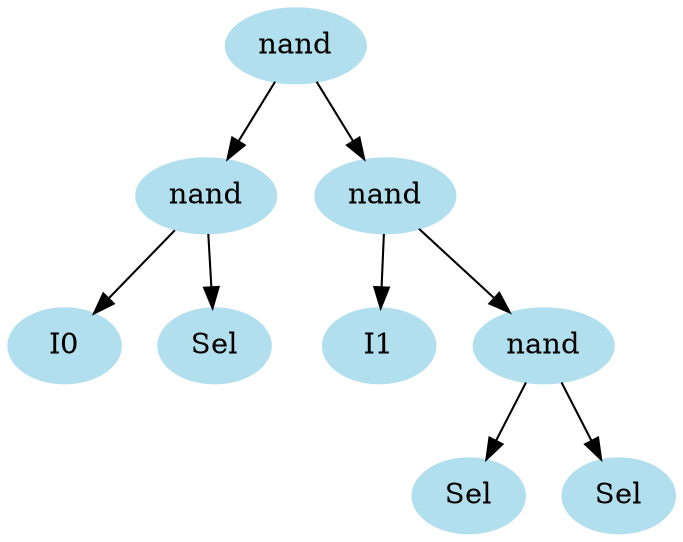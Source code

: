digraph unix {
	node [color=lightblue2 style=filled]
	size="6,6"
	gate_0 [label=nand]
	gate_1 [label=nand]
	ins_0 [label=I0]
	ins_1 [label=Sel]
	gate_2 [label=nand]
	ins_2 [label=I1]
	gate_3 [label=nand]
	ins_3 [label=Sel]
	ins_4 [label=Sel]
	gate_0 -> gate_1
	gate_0 -> gate_2
	gate_1 -> ins_0
	gate_1 -> ins_1
	gate_2 -> ins_2
	gate_2 -> gate_3
	gate_3 -> ins_3
	gate_3 -> ins_4
}

